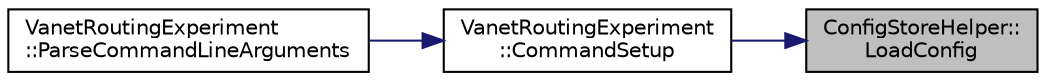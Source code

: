 digraph "ConfigStoreHelper::LoadConfig"
{
 // LATEX_PDF_SIZE
  edge [fontname="Helvetica",fontsize="10",labelfontname="Helvetica",labelfontsize="10"];
  node [fontname="Helvetica",fontsize="10",shape=record];
  rankdir="RL";
  Node1 [label="ConfigStoreHelper::\lLoadConfig",height=0.2,width=0.4,color="black", fillcolor="grey75", style="filled", fontcolor="black",tooltip="Loads a saved config-store raw text configuration from a given named file."];
  Node1 -> Node2 [dir="back",color="midnightblue",fontsize="10",style="solid",fontname="Helvetica"];
  Node2 [label="VanetRoutingExperiment\l::CommandSetup",height=0.2,width=0.4,color="black", fillcolor="white", style="filled",URL="$class_vanet_routing_experiment.html#a6faaa1c235b5a015a5896be6fe6e6903",tooltip="Run the simulation."];
  Node2 -> Node3 [dir="back",color="midnightblue",fontsize="10",style="solid",fontname="Helvetica"];
  Node3 [label="VanetRoutingExperiment\l::ParseCommandLineArguments",height=0.2,width=0.4,color="black", fillcolor="white", style="filled",URL="$class_vanet_routing_experiment.html#a1a1c9edf653b9236fe159bc310e29634",tooltip="Process command line arguments."];
}

